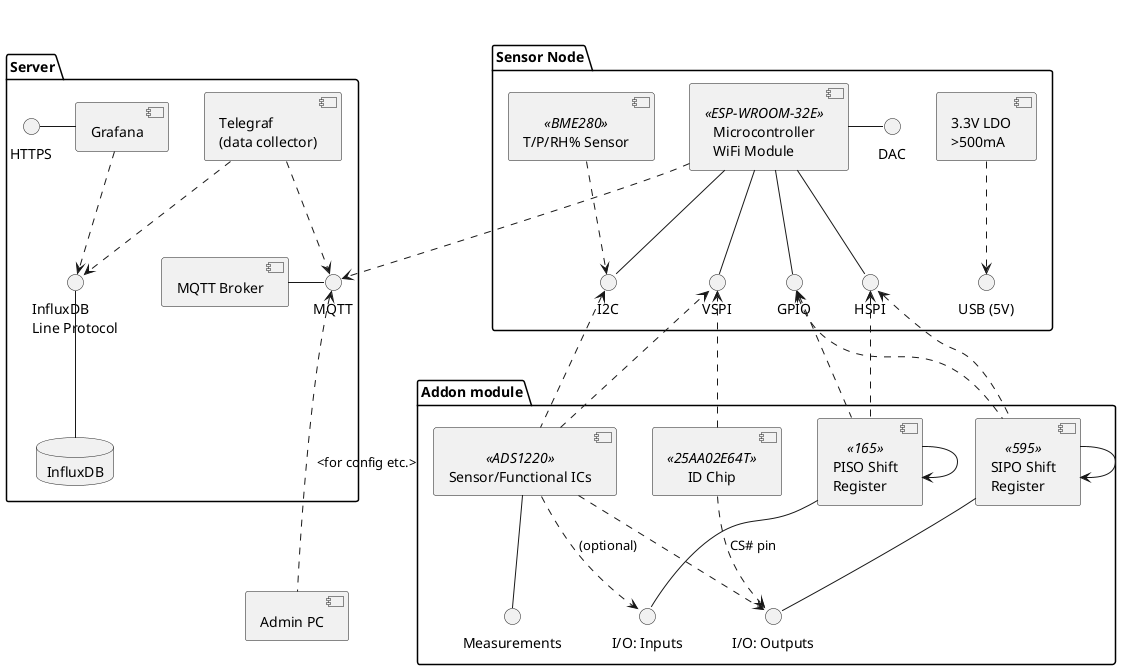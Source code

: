 @startuml

package snode as "Sensor Node" {
    component esp32 as "Microcontroller\nWiFi Module" <<ESP-WROOM-32E>> 
    component ldo as "3.3V LDO\n>500mA"
    component BME280 as "T/P/RH% Sensor" <<BME280>> 
 '   interface "3.3V"
    interface USB as "USB (5V)"
    interface VSPI
    interface HSPI 
    interface I2C 
    interface DAC 
    interface GPIO 
}

package module as "Addon module" {
    component sipo_sr as "SIPO Shift\nRegister" <<595>>
    component piso_sr as "PISO Shift\nRegister" <<165>>
    component id_eeprom as "ID Chip" <<25AA02E64T>>
    component sensor as "Sensor/Functional ICs" <<ADS1220>> 

    interface measurement as "Measurements"
    interface module_inputs as "I/O: Inputs"
    interface module_outputs as "I/O: Outputs"
}


package server as "Server" {
    component mqtt_broker as "MQTT Broker"
    interface mqtt as "MQTT"

    component telegraf as "Telegraf\n(data collector)"
    database db as "InfluxDB"
    interface influx as "InfluxDB\nLine Protocol"

    component grafana as "Grafana"
    interface HTTPS 
}

component pc as "Admin PC"


'server -[hidden]- snode
'snode -[hidden]- module 

telegraf ..> mqtt 
telegraf ..> influx 
grafana ..> influx 
grafana -left- HTTPS 
'ldo -- 3.3V
ldo .d.> USB  
'esp32 ..> 3.3V
esp32 ..> mqtt
esp32 -d- VSPI
esp32 -- HSPI
esp32 -- I2C 
esp32 -r- DAC
esp32 -- GPIO
BME280 ..> I2C
'BME280 ..> 3.3V
mqtt_broker - mqtt 
db -up- influx

piso_sr -d- module_inputs
sipo_sr -d- module_outputs
HSPI <.. sipo_sr
HSPI <.. piso_sr
GPIO <.. piso_sr  
GPIO <.. sipo_sr
sipo_sr --> sipo_sr
piso_sr --> piso_sr
'sipo_sr .u.> 3.3V
'piso_sr -u-> 3.3V



id_eeprom ..> module_outputs : CS# pin 
id_eeprom ..> VSPI

sensor ..> VSPI 
sensor ..> module_outputs
sensor ..> module_inputs : (optional)
sensor -d- measurement
sensor .u.> I2C
'sensor ..> 3.3V
'sensor ..> USB : (optional)

pc .up..> mqtt : <for config etc.> 

'Tuning 
'GPIO -[hidden]-> HSPI
piso_sr <-[hidden] sensor

DAC <-[hidden] ldo
BME280 <-[hidden] ldo
I2C <-[hidden] GPIO
'esp32 -[hidden]-> BME280
'BME280 -[hidden]> ldo

@enduml